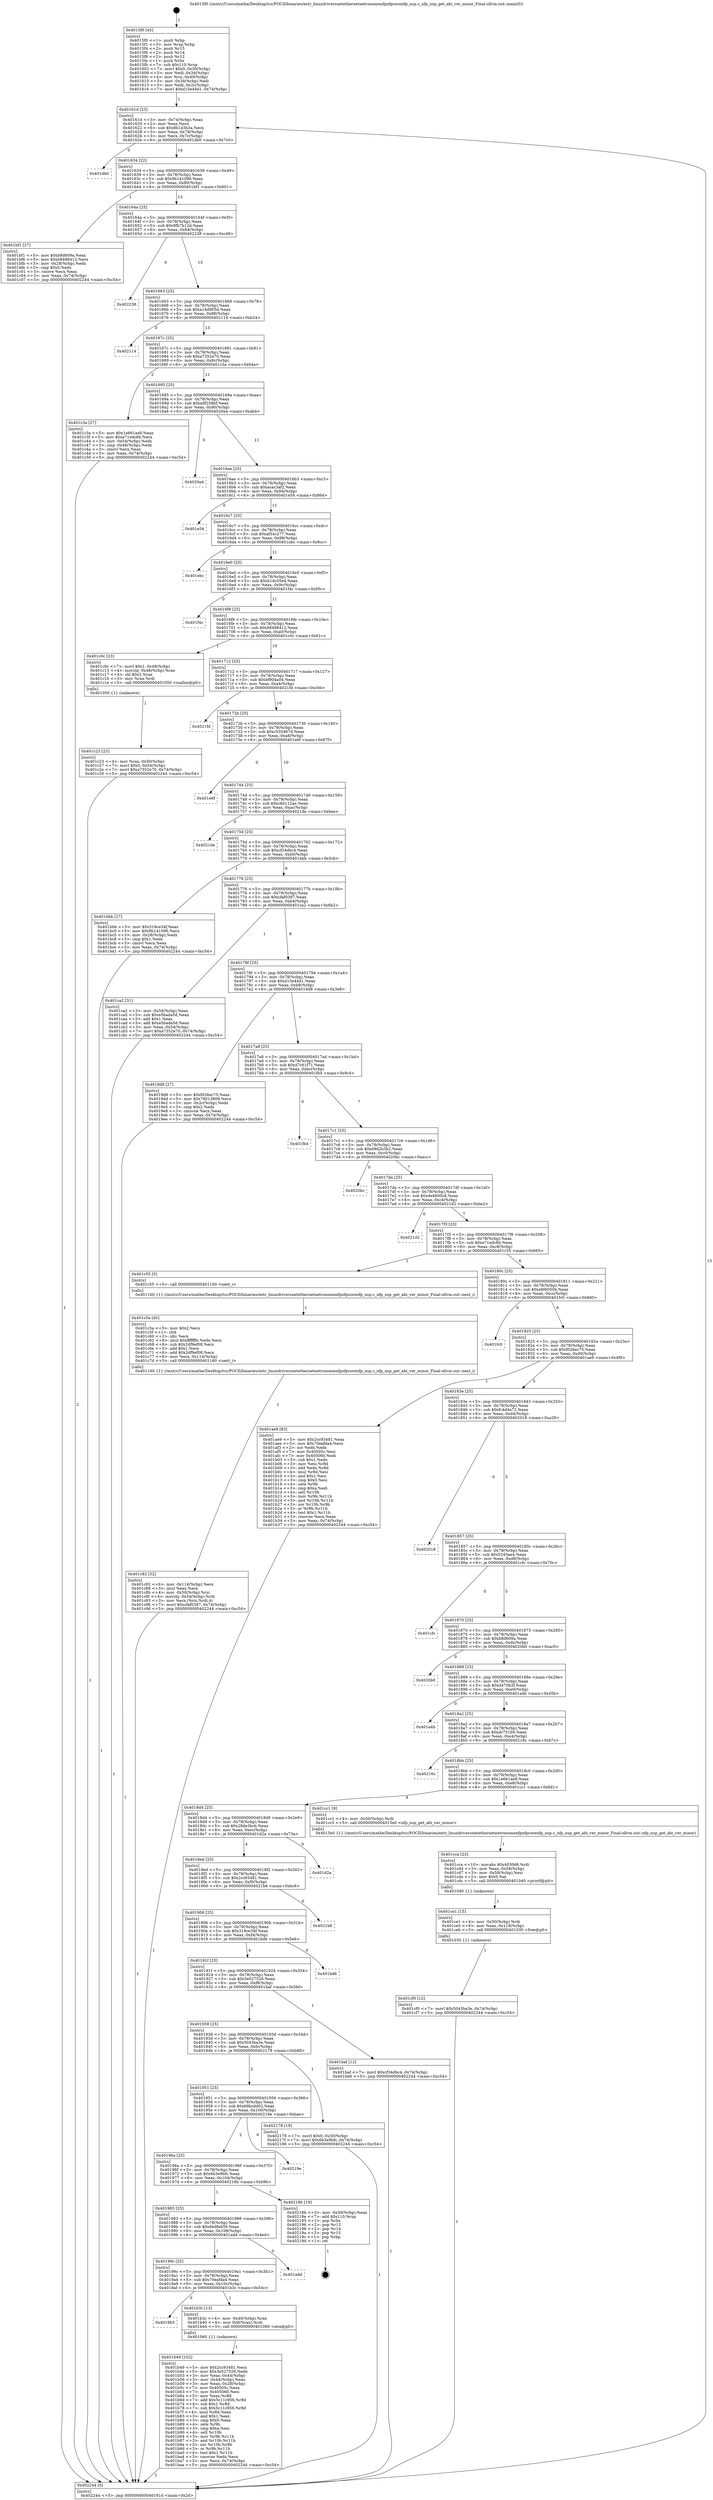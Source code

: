 digraph "0x4015f0" {
  label = "0x4015f0 (/mnt/c/Users/mathe/Desktop/tcc/POCII/binaries/extr_linuxdriversnetethernetnetronomenfpnfpcorenfp_nsp.c_nfp_nsp_get_abi_ver_minor_Final-ollvm.out::main(0))"
  labelloc = "t"
  node[shape=record]

  Entry [label="",width=0.3,height=0.3,shape=circle,fillcolor=black,style=filled]
  "0x40161d" [label="{
     0x40161d [23]\l
     | [instrs]\l
     &nbsp;&nbsp;0x40161d \<+3\>: mov -0x74(%rbp),%eax\l
     &nbsp;&nbsp;0x401620 \<+2\>: mov %eax,%ecx\l
     &nbsp;&nbsp;0x401622 \<+6\>: sub $0x8b1d3b3a,%ecx\l
     &nbsp;&nbsp;0x401628 \<+3\>: mov %eax,-0x78(%rbp)\l
     &nbsp;&nbsp;0x40162b \<+3\>: mov %ecx,-0x7c(%rbp)\l
     &nbsp;&nbsp;0x40162e \<+6\>: je 0000000000401db0 \<main+0x7c0\>\l
  }"]
  "0x401db0" [label="{
     0x401db0\l
  }", style=dashed]
  "0x401634" [label="{
     0x401634 [22]\l
     | [instrs]\l
     &nbsp;&nbsp;0x401634 \<+5\>: jmp 0000000000401639 \<main+0x49\>\l
     &nbsp;&nbsp;0x401639 \<+3\>: mov -0x78(%rbp),%eax\l
     &nbsp;&nbsp;0x40163c \<+5\>: sub $0x9b141096,%eax\l
     &nbsp;&nbsp;0x401641 \<+3\>: mov %eax,-0x80(%rbp)\l
     &nbsp;&nbsp;0x401644 \<+6\>: je 0000000000401bf1 \<main+0x601\>\l
  }"]
  Exit [label="",width=0.3,height=0.3,shape=circle,fillcolor=black,style=filled,peripheries=2]
  "0x401bf1" [label="{
     0x401bf1 [27]\l
     | [instrs]\l
     &nbsp;&nbsp;0x401bf1 \<+5\>: mov $0xb8d609a,%eax\l
     &nbsp;&nbsp;0x401bf6 \<+5\>: mov $0xb8498412,%ecx\l
     &nbsp;&nbsp;0x401bfb \<+3\>: mov -0x28(%rbp),%edx\l
     &nbsp;&nbsp;0x401bfe \<+3\>: cmp $0x0,%edx\l
     &nbsp;&nbsp;0x401c01 \<+3\>: cmove %ecx,%eax\l
     &nbsp;&nbsp;0x401c04 \<+3\>: mov %eax,-0x74(%rbp)\l
     &nbsp;&nbsp;0x401c07 \<+5\>: jmp 0000000000402244 \<main+0xc54\>\l
  }"]
  "0x40164a" [label="{
     0x40164a [25]\l
     | [instrs]\l
     &nbsp;&nbsp;0x40164a \<+5\>: jmp 000000000040164f \<main+0x5f\>\l
     &nbsp;&nbsp;0x40164f \<+3\>: mov -0x78(%rbp),%eax\l
     &nbsp;&nbsp;0x401652 \<+5\>: sub $0x9fb7b12d,%eax\l
     &nbsp;&nbsp;0x401657 \<+6\>: mov %eax,-0x84(%rbp)\l
     &nbsp;&nbsp;0x40165d \<+6\>: je 0000000000402238 \<main+0xc48\>\l
  }"]
  "0x401cf0" [label="{
     0x401cf0 [12]\l
     | [instrs]\l
     &nbsp;&nbsp;0x401cf0 \<+7\>: movl $0x5043ba3e,-0x74(%rbp)\l
     &nbsp;&nbsp;0x401cf7 \<+5\>: jmp 0000000000402244 \<main+0xc54\>\l
  }"]
  "0x402238" [label="{
     0x402238\l
  }", style=dashed]
  "0x401663" [label="{
     0x401663 [25]\l
     | [instrs]\l
     &nbsp;&nbsp;0x401663 \<+5\>: jmp 0000000000401668 \<main+0x78\>\l
     &nbsp;&nbsp;0x401668 \<+3\>: mov -0x78(%rbp),%eax\l
     &nbsp;&nbsp;0x40166b \<+5\>: sub $0xa14d905d,%eax\l
     &nbsp;&nbsp;0x401670 \<+6\>: mov %eax,-0x88(%rbp)\l
     &nbsp;&nbsp;0x401676 \<+6\>: je 0000000000402114 \<main+0xb24\>\l
  }"]
  "0x401ce1" [label="{
     0x401ce1 [15]\l
     | [instrs]\l
     &nbsp;&nbsp;0x401ce1 \<+4\>: mov -0x50(%rbp),%rdi\l
     &nbsp;&nbsp;0x401ce5 \<+6\>: mov %eax,-0x118(%rbp)\l
     &nbsp;&nbsp;0x401ceb \<+5\>: call 0000000000401030 \<free@plt\>\l
     | [calls]\l
     &nbsp;&nbsp;0x401030 \{1\} (unknown)\l
  }"]
  "0x402114" [label="{
     0x402114\l
  }", style=dashed]
  "0x40167c" [label="{
     0x40167c [25]\l
     | [instrs]\l
     &nbsp;&nbsp;0x40167c \<+5\>: jmp 0000000000401681 \<main+0x91\>\l
     &nbsp;&nbsp;0x401681 \<+3\>: mov -0x78(%rbp),%eax\l
     &nbsp;&nbsp;0x401684 \<+5\>: sub $0xa7352e70,%eax\l
     &nbsp;&nbsp;0x401689 \<+6\>: mov %eax,-0x8c(%rbp)\l
     &nbsp;&nbsp;0x40168f \<+6\>: je 0000000000401c3a \<main+0x64a\>\l
  }"]
  "0x401cca" [label="{
     0x401cca [23]\l
     | [instrs]\l
     &nbsp;&nbsp;0x401cca \<+10\>: movabs $0x4030d6,%rdi\l
     &nbsp;&nbsp;0x401cd4 \<+3\>: mov %eax,-0x58(%rbp)\l
     &nbsp;&nbsp;0x401cd7 \<+3\>: mov -0x58(%rbp),%esi\l
     &nbsp;&nbsp;0x401cda \<+2\>: mov $0x0,%al\l
     &nbsp;&nbsp;0x401cdc \<+5\>: call 0000000000401040 \<printf@plt\>\l
     | [calls]\l
     &nbsp;&nbsp;0x401040 \{1\} (unknown)\l
  }"]
  "0x401c3a" [label="{
     0x401c3a [27]\l
     | [instrs]\l
     &nbsp;&nbsp;0x401c3a \<+5\>: mov $0x1e661ae8,%eax\l
     &nbsp;&nbsp;0x401c3f \<+5\>: mov $0xe71edc6b,%ecx\l
     &nbsp;&nbsp;0x401c44 \<+3\>: mov -0x54(%rbp),%edx\l
     &nbsp;&nbsp;0x401c47 \<+3\>: cmp -0x48(%rbp),%edx\l
     &nbsp;&nbsp;0x401c4a \<+3\>: cmovl %ecx,%eax\l
     &nbsp;&nbsp;0x401c4d \<+3\>: mov %eax,-0x74(%rbp)\l
     &nbsp;&nbsp;0x401c50 \<+5\>: jmp 0000000000402244 \<main+0xc54\>\l
  }"]
  "0x401695" [label="{
     0x401695 [25]\l
     | [instrs]\l
     &nbsp;&nbsp;0x401695 \<+5\>: jmp 000000000040169a \<main+0xaa\>\l
     &nbsp;&nbsp;0x40169a \<+3\>: mov -0x78(%rbp),%eax\l
     &nbsp;&nbsp;0x40169d \<+5\>: sub $0xa9f258bf,%eax\l
     &nbsp;&nbsp;0x4016a2 \<+6\>: mov %eax,-0x90(%rbp)\l
     &nbsp;&nbsp;0x4016a8 \<+6\>: je 00000000004020a4 \<main+0xab4\>\l
  }"]
  "0x401c82" [label="{
     0x401c82 [32]\l
     | [instrs]\l
     &nbsp;&nbsp;0x401c82 \<+6\>: mov -0x114(%rbp),%ecx\l
     &nbsp;&nbsp;0x401c88 \<+3\>: imul %eax,%ecx\l
     &nbsp;&nbsp;0x401c8b \<+4\>: mov -0x50(%rbp),%rsi\l
     &nbsp;&nbsp;0x401c8f \<+4\>: movslq -0x54(%rbp),%rdi\l
     &nbsp;&nbsp;0x401c93 \<+3\>: mov %ecx,(%rsi,%rdi,4)\l
     &nbsp;&nbsp;0x401c96 \<+7\>: movl $0xcfaf0397,-0x74(%rbp)\l
     &nbsp;&nbsp;0x401c9d \<+5\>: jmp 0000000000402244 \<main+0xc54\>\l
  }"]
  "0x4020a4" [label="{
     0x4020a4\l
  }", style=dashed]
  "0x4016ae" [label="{
     0x4016ae [25]\l
     | [instrs]\l
     &nbsp;&nbsp;0x4016ae \<+5\>: jmp 00000000004016b3 \<main+0xc3\>\l
     &nbsp;&nbsp;0x4016b3 \<+3\>: mov -0x78(%rbp),%eax\l
     &nbsp;&nbsp;0x4016b6 \<+5\>: sub $0xacac3af2,%eax\l
     &nbsp;&nbsp;0x4016bb \<+6\>: mov %eax,-0x94(%rbp)\l
     &nbsp;&nbsp;0x4016c1 \<+6\>: je 0000000000401e54 \<main+0x864\>\l
  }"]
  "0x401c5a" [label="{
     0x401c5a [40]\l
     | [instrs]\l
     &nbsp;&nbsp;0x401c5a \<+5\>: mov $0x2,%ecx\l
     &nbsp;&nbsp;0x401c5f \<+1\>: cltd\l
     &nbsp;&nbsp;0x401c60 \<+2\>: idiv %ecx\l
     &nbsp;&nbsp;0x401c62 \<+6\>: imul $0xfffffffe,%edx,%ecx\l
     &nbsp;&nbsp;0x401c68 \<+6\>: sub $0x2df9ef08,%ecx\l
     &nbsp;&nbsp;0x401c6e \<+3\>: add $0x1,%ecx\l
     &nbsp;&nbsp;0x401c71 \<+6\>: add $0x2df9ef08,%ecx\l
     &nbsp;&nbsp;0x401c77 \<+6\>: mov %ecx,-0x114(%rbp)\l
     &nbsp;&nbsp;0x401c7d \<+5\>: call 0000000000401160 \<next_i\>\l
     | [calls]\l
     &nbsp;&nbsp;0x401160 \{1\} (/mnt/c/Users/mathe/Desktop/tcc/POCII/binaries/extr_linuxdriversnetethernetnetronomenfpnfpcorenfp_nsp.c_nfp_nsp_get_abi_ver_minor_Final-ollvm.out::next_i)\l
  }"]
  "0x401e54" [label="{
     0x401e54\l
  }", style=dashed]
  "0x4016c7" [label="{
     0x4016c7 [25]\l
     | [instrs]\l
     &nbsp;&nbsp;0x4016c7 \<+5\>: jmp 00000000004016cc \<main+0xdc\>\l
     &nbsp;&nbsp;0x4016cc \<+3\>: mov -0x78(%rbp),%eax\l
     &nbsp;&nbsp;0x4016cf \<+5\>: sub $0xaf34c277,%eax\l
     &nbsp;&nbsp;0x4016d4 \<+6\>: mov %eax,-0x98(%rbp)\l
     &nbsp;&nbsp;0x4016da \<+6\>: je 0000000000401ebc \<main+0x8cc\>\l
  }"]
  "0x401c23" [label="{
     0x401c23 [23]\l
     | [instrs]\l
     &nbsp;&nbsp;0x401c23 \<+4\>: mov %rax,-0x50(%rbp)\l
     &nbsp;&nbsp;0x401c27 \<+7\>: movl $0x0,-0x54(%rbp)\l
     &nbsp;&nbsp;0x401c2e \<+7\>: movl $0xa7352e70,-0x74(%rbp)\l
     &nbsp;&nbsp;0x401c35 \<+5\>: jmp 0000000000402244 \<main+0xc54\>\l
  }"]
  "0x401ebc" [label="{
     0x401ebc\l
  }", style=dashed]
  "0x4016e0" [label="{
     0x4016e0 [25]\l
     | [instrs]\l
     &nbsp;&nbsp;0x4016e0 \<+5\>: jmp 00000000004016e5 \<main+0xf5\>\l
     &nbsp;&nbsp;0x4016e5 \<+3\>: mov -0x78(%rbp),%eax\l
     &nbsp;&nbsp;0x4016e8 \<+5\>: sub $0xb1dc05e4,%eax\l
     &nbsp;&nbsp;0x4016ed \<+6\>: mov %eax,-0x9c(%rbp)\l
     &nbsp;&nbsp;0x4016f3 \<+6\>: je 0000000000401f4c \<main+0x95c\>\l
  }"]
  "0x401b49" [label="{
     0x401b49 [102]\l
     | [instrs]\l
     &nbsp;&nbsp;0x401b49 \<+5\>: mov $0x2cc93481,%ecx\l
     &nbsp;&nbsp;0x401b4e \<+5\>: mov $0x3e527526,%edx\l
     &nbsp;&nbsp;0x401b53 \<+3\>: mov %eax,-0x44(%rbp)\l
     &nbsp;&nbsp;0x401b56 \<+3\>: mov -0x44(%rbp),%eax\l
     &nbsp;&nbsp;0x401b59 \<+3\>: mov %eax,-0x28(%rbp)\l
     &nbsp;&nbsp;0x401b5c \<+7\>: mov 0x40505c,%eax\l
     &nbsp;&nbsp;0x401b63 \<+7\>: mov 0x405060,%esi\l
     &nbsp;&nbsp;0x401b6a \<+3\>: mov %eax,%r8d\l
     &nbsp;&nbsp;0x401b6d \<+7\>: add $0x5c11c956,%r8d\l
     &nbsp;&nbsp;0x401b74 \<+4\>: sub $0x1,%r8d\l
     &nbsp;&nbsp;0x401b78 \<+7\>: sub $0x5c11c956,%r8d\l
     &nbsp;&nbsp;0x401b7f \<+4\>: imul %r8d,%eax\l
     &nbsp;&nbsp;0x401b83 \<+3\>: and $0x1,%eax\l
     &nbsp;&nbsp;0x401b86 \<+3\>: cmp $0x0,%eax\l
     &nbsp;&nbsp;0x401b89 \<+4\>: sete %r9b\l
     &nbsp;&nbsp;0x401b8d \<+3\>: cmp $0xa,%esi\l
     &nbsp;&nbsp;0x401b90 \<+4\>: setl %r10b\l
     &nbsp;&nbsp;0x401b94 \<+3\>: mov %r9b,%r11b\l
     &nbsp;&nbsp;0x401b97 \<+3\>: and %r10b,%r11b\l
     &nbsp;&nbsp;0x401b9a \<+3\>: xor %r10b,%r9b\l
     &nbsp;&nbsp;0x401b9d \<+3\>: or %r9b,%r11b\l
     &nbsp;&nbsp;0x401ba0 \<+4\>: test $0x1,%r11b\l
     &nbsp;&nbsp;0x401ba4 \<+3\>: cmovne %edx,%ecx\l
     &nbsp;&nbsp;0x401ba7 \<+3\>: mov %ecx,-0x74(%rbp)\l
     &nbsp;&nbsp;0x401baa \<+5\>: jmp 0000000000402244 \<main+0xc54\>\l
  }"]
  "0x401f4c" [label="{
     0x401f4c\l
  }", style=dashed]
  "0x4016f9" [label="{
     0x4016f9 [25]\l
     | [instrs]\l
     &nbsp;&nbsp;0x4016f9 \<+5\>: jmp 00000000004016fe \<main+0x10e\>\l
     &nbsp;&nbsp;0x4016fe \<+3\>: mov -0x78(%rbp),%eax\l
     &nbsp;&nbsp;0x401701 \<+5\>: sub $0xb8498412,%eax\l
     &nbsp;&nbsp;0x401706 \<+6\>: mov %eax,-0xa0(%rbp)\l
     &nbsp;&nbsp;0x40170c \<+6\>: je 0000000000401c0c \<main+0x61c\>\l
  }"]
  "0x4019b5" [label="{
     0x4019b5\l
  }", style=dashed]
  "0x401c0c" [label="{
     0x401c0c [23]\l
     | [instrs]\l
     &nbsp;&nbsp;0x401c0c \<+7\>: movl $0x1,-0x48(%rbp)\l
     &nbsp;&nbsp;0x401c13 \<+4\>: movslq -0x48(%rbp),%rax\l
     &nbsp;&nbsp;0x401c17 \<+4\>: shl $0x2,%rax\l
     &nbsp;&nbsp;0x401c1b \<+3\>: mov %rax,%rdi\l
     &nbsp;&nbsp;0x401c1e \<+5\>: call 0000000000401050 \<malloc@plt\>\l
     | [calls]\l
     &nbsp;&nbsp;0x401050 \{1\} (unknown)\l
  }"]
  "0x401712" [label="{
     0x401712 [25]\l
     | [instrs]\l
     &nbsp;&nbsp;0x401712 \<+5\>: jmp 0000000000401717 \<main+0x127\>\l
     &nbsp;&nbsp;0x401717 \<+3\>: mov -0x78(%rbp),%eax\l
     &nbsp;&nbsp;0x40171a \<+5\>: sub $0xbf904a04,%eax\l
     &nbsp;&nbsp;0x40171f \<+6\>: mov %eax,-0xa4(%rbp)\l
     &nbsp;&nbsp;0x401725 \<+6\>: je 00000000004021fd \<main+0xc0d\>\l
  }"]
  "0x401b3c" [label="{
     0x401b3c [13]\l
     | [instrs]\l
     &nbsp;&nbsp;0x401b3c \<+4\>: mov -0x40(%rbp),%rax\l
     &nbsp;&nbsp;0x401b40 \<+4\>: mov 0x8(%rax),%rdi\l
     &nbsp;&nbsp;0x401b44 \<+5\>: call 0000000000401060 \<atoi@plt\>\l
     | [calls]\l
     &nbsp;&nbsp;0x401060 \{1\} (unknown)\l
  }"]
  "0x4021fd" [label="{
     0x4021fd\l
  }", style=dashed]
  "0x40172b" [label="{
     0x40172b [25]\l
     | [instrs]\l
     &nbsp;&nbsp;0x40172b \<+5\>: jmp 0000000000401730 \<main+0x140\>\l
     &nbsp;&nbsp;0x401730 \<+3\>: mov -0x78(%rbp),%eax\l
     &nbsp;&nbsp;0x401733 \<+5\>: sub $0xc535467d,%eax\l
     &nbsp;&nbsp;0x401738 \<+6\>: mov %eax,-0xa8(%rbp)\l
     &nbsp;&nbsp;0x40173e \<+6\>: je 0000000000401e6f \<main+0x87f\>\l
  }"]
  "0x40199c" [label="{
     0x40199c [25]\l
     | [instrs]\l
     &nbsp;&nbsp;0x40199c \<+5\>: jmp 00000000004019a1 \<main+0x3b1\>\l
     &nbsp;&nbsp;0x4019a1 \<+3\>: mov -0x78(%rbp),%eax\l
     &nbsp;&nbsp;0x4019a4 \<+5\>: sub $0x70eafda4,%eax\l
     &nbsp;&nbsp;0x4019a9 \<+6\>: mov %eax,-0x10c(%rbp)\l
     &nbsp;&nbsp;0x4019af \<+6\>: je 0000000000401b3c \<main+0x54c\>\l
  }"]
  "0x401e6f" [label="{
     0x401e6f\l
  }", style=dashed]
  "0x401744" [label="{
     0x401744 [25]\l
     | [instrs]\l
     &nbsp;&nbsp;0x401744 \<+5\>: jmp 0000000000401749 \<main+0x159\>\l
     &nbsp;&nbsp;0x401749 \<+3\>: mov -0x78(%rbp),%eax\l
     &nbsp;&nbsp;0x40174c \<+5\>: sub $0xc8d112ae,%eax\l
     &nbsp;&nbsp;0x401751 \<+6\>: mov %eax,-0xac(%rbp)\l
     &nbsp;&nbsp;0x401757 \<+6\>: je 00000000004021de \<main+0xbee\>\l
  }"]
  "0x401add" [label="{
     0x401add\l
  }", style=dashed]
  "0x4021de" [label="{
     0x4021de\l
  }", style=dashed]
  "0x40175d" [label="{
     0x40175d [25]\l
     | [instrs]\l
     &nbsp;&nbsp;0x40175d \<+5\>: jmp 0000000000401762 \<main+0x172\>\l
     &nbsp;&nbsp;0x401762 \<+3\>: mov -0x78(%rbp),%eax\l
     &nbsp;&nbsp;0x401765 \<+5\>: sub $0xcf34dbc4,%eax\l
     &nbsp;&nbsp;0x40176a \<+6\>: mov %eax,-0xb0(%rbp)\l
     &nbsp;&nbsp;0x401770 \<+6\>: je 0000000000401bbb \<main+0x5cb\>\l
  }"]
  "0x401983" [label="{
     0x401983 [25]\l
     | [instrs]\l
     &nbsp;&nbsp;0x401983 \<+5\>: jmp 0000000000401988 \<main+0x398\>\l
     &nbsp;&nbsp;0x401988 \<+3\>: mov -0x78(%rbp),%eax\l
     &nbsp;&nbsp;0x40198b \<+5\>: sub $0x6bdfa939,%eax\l
     &nbsp;&nbsp;0x401990 \<+6\>: mov %eax,-0x108(%rbp)\l
     &nbsp;&nbsp;0x401996 \<+6\>: je 0000000000401add \<main+0x4ed\>\l
  }"]
  "0x401bbb" [label="{
     0x401bbb [27]\l
     | [instrs]\l
     &nbsp;&nbsp;0x401bbb \<+5\>: mov $0x318ce34f,%eax\l
     &nbsp;&nbsp;0x401bc0 \<+5\>: mov $0x9b141096,%ecx\l
     &nbsp;&nbsp;0x401bc5 \<+3\>: mov -0x28(%rbp),%edx\l
     &nbsp;&nbsp;0x401bc8 \<+3\>: cmp $0x1,%edx\l
     &nbsp;&nbsp;0x401bcb \<+3\>: cmovl %ecx,%eax\l
     &nbsp;&nbsp;0x401bce \<+3\>: mov %eax,-0x74(%rbp)\l
     &nbsp;&nbsp;0x401bd1 \<+5\>: jmp 0000000000402244 \<main+0xc54\>\l
  }"]
  "0x401776" [label="{
     0x401776 [25]\l
     | [instrs]\l
     &nbsp;&nbsp;0x401776 \<+5\>: jmp 000000000040177b \<main+0x18b\>\l
     &nbsp;&nbsp;0x40177b \<+3\>: mov -0x78(%rbp),%eax\l
     &nbsp;&nbsp;0x40177e \<+5\>: sub $0xcfaf0397,%eax\l
     &nbsp;&nbsp;0x401783 \<+6\>: mov %eax,-0xb4(%rbp)\l
     &nbsp;&nbsp;0x401789 \<+6\>: je 0000000000401ca2 \<main+0x6b2\>\l
  }"]
  "0x40218b" [label="{
     0x40218b [19]\l
     | [instrs]\l
     &nbsp;&nbsp;0x40218b \<+3\>: mov -0x30(%rbp),%eax\l
     &nbsp;&nbsp;0x40218e \<+7\>: add $0x110,%rsp\l
     &nbsp;&nbsp;0x402195 \<+1\>: pop %rbx\l
     &nbsp;&nbsp;0x402196 \<+2\>: pop %r12\l
     &nbsp;&nbsp;0x402198 \<+2\>: pop %r14\l
     &nbsp;&nbsp;0x40219a \<+2\>: pop %r15\l
     &nbsp;&nbsp;0x40219c \<+1\>: pop %rbp\l
     &nbsp;&nbsp;0x40219d \<+1\>: ret\l
  }"]
  "0x401ca2" [label="{
     0x401ca2 [31]\l
     | [instrs]\l
     &nbsp;&nbsp;0x401ca2 \<+3\>: mov -0x54(%rbp),%eax\l
     &nbsp;&nbsp;0x401ca5 \<+5\>: sub $0xe5bada5d,%eax\l
     &nbsp;&nbsp;0x401caa \<+3\>: add $0x1,%eax\l
     &nbsp;&nbsp;0x401cad \<+5\>: add $0xe5bada5d,%eax\l
     &nbsp;&nbsp;0x401cb2 \<+3\>: mov %eax,-0x54(%rbp)\l
     &nbsp;&nbsp;0x401cb5 \<+7\>: movl $0xa7352e70,-0x74(%rbp)\l
     &nbsp;&nbsp;0x401cbc \<+5\>: jmp 0000000000402244 \<main+0xc54\>\l
  }"]
  "0x40178f" [label="{
     0x40178f [25]\l
     | [instrs]\l
     &nbsp;&nbsp;0x40178f \<+5\>: jmp 0000000000401794 \<main+0x1a4\>\l
     &nbsp;&nbsp;0x401794 \<+3\>: mov -0x78(%rbp),%eax\l
     &nbsp;&nbsp;0x401797 \<+5\>: sub $0xd15e44d1,%eax\l
     &nbsp;&nbsp;0x40179c \<+6\>: mov %eax,-0xb8(%rbp)\l
     &nbsp;&nbsp;0x4017a2 \<+6\>: je 00000000004019d8 \<main+0x3e8\>\l
  }"]
  "0x40196a" [label="{
     0x40196a [25]\l
     | [instrs]\l
     &nbsp;&nbsp;0x40196a \<+5\>: jmp 000000000040196f \<main+0x37f\>\l
     &nbsp;&nbsp;0x40196f \<+3\>: mov -0x78(%rbp),%eax\l
     &nbsp;&nbsp;0x401972 \<+5\>: sub $0x6b3e9bfc,%eax\l
     &nbsp;&nbsp;0x401977 \<+6\>: mov %eax,-0x104(%rbp)\l
     &nbsp;&nbsp;0x40197d \<+6\>: je 000000000040218b \<main+0xb9b\>\l
  }"]
  "0x4019d8" [label="{
     0x4019d8 [27]\l
     | [instrs]\l
     &nbsp;&nbsp;0x4019d8 \<+5\>: mov $0xf026ec75,%eax\l
     &nbsp;&nbsp;0x4019dd \<+5\>: mov $0x78013809,%ecx\l
     &nbsp;&nbsp;0x4019e2 \<+3\>: mov -0x2c(%rbp),%edx\l
     &nbsp;&nbsp;0x4019e5 \<+3\>: cmp $0x2,%edx\l
     &nbsp;&nbsp;0x4019e8 \<+3\>: cmovne %ecx,%eax\l
     &nbsp;&nbsp;0x4019eb \<+3\>: mov %eax,-0x74(%rbp)\l
     &nbsp;&nbsp;0x4019ee \<+5\>: jmp 0000000000402244 \<main+0xc54\>\l
  }"]
  "0x4017a8" [label="{
     0x4017a8 [25]\l
     | [instrs]\l
     &nbsp;&nbsp;0x4017a8 \<+5\>: jmp 00000000004017ad \<main+0x1bd\>\l
     &nbsp;&nbsp;0x4017ad \<+3\>: mov -0x78(%rbp),%eax\l
     &nbsp;&nbsp;0x4017b0 \<+5\>: sub $0xd7c61f71,%eax\l
     &nbsp;&nbsp;0x4017b5 \<+6\>: mov %eax,-0xbc(%rbp)\l
     &nbsp;&nbsp;0x4017bb \<+6\>: je 0000000000401fb4 \<main+0x9c4\>\l
  }"]
  "0x402244" [label="{
     0x402244 [5]\l
     | [instrs]\l
     &nbsp;&nbsp;0x402244 \<+5\>: jmp 000000000040161d \<main+0x2d\>\l
  }"]
  "0x4015f0" [label="{
     0x4015f0 [45]\l
     | [instrs]\l
     &nbsp;&nbsp;0x4015f0 \<+1\>: push %rbp\l
     &nbsp;&nbsp;0x4015f1 \<+3\>: mov %rsp,%rbp\l
     &nbsp;&nbsp;0x4015f4 \<+2\>: push %r15\l
     &nbsp;&nbsp;0x4015f6 \<+2\>: push %r14\l
     &nbsp;&nbsp;0x4015f8 \<+2\>: push %r12\l
     &nbsp;&nbsp;0x4015fa \<+1\>: push %rbx\l
     &nbsp;&nbsp;0x4015fb \<+7\>: sub $0x110,%rsp\l
     &nbsp;&nbsp;0x401602 \<+7\>: movl $0x0,-0x30(%rbp)\l
     &nbsp;&nbsp;0x401609 \<+3\>: mov %edi,-0x34(%rbp)\l
     &nbsp;&nbsp;0x40160c \<+4\>: mov %rsi,-0x40(%rbp)\l
     &nbsp;&nbsp;0x401610 \<+3\>: mov -0x34(%rbp),%edi\l
     &nbsp;&nbsp;0x401613 \<+3\>: mov %edi,-0x2c(%rbp)\l
     &nbsp;&nbsp;0x401616 \<+7\>: movl $0xd15e44d1,-0x74(%rbp)\l
  }"]
  "0x40219e" [label="{
     0x40219e\l
  }", style=dashed]
  "0x401fb4" [label="{
     0x401fb4\l
  }", style=dashed]
  "0x4017c1" [label="{
     0x4017c1 [25]\l
     | [instrs]\l
     &nbsp;&nbsp;0x4017c1 \<+5\>: jmp 00000000004017c6 \<main+0x1d6\>\l
     &nbsp;&nbsp;0x4017c6 \<+3\>: mov -0x78(%rbp),%eax\l
     &nbsp;&nbsp;0x4017c9 \<+5\>: sub $0xd9d2b3b2,%eax\l
     &nbsp;&nbsp;0x4017ce \<+6\>: mov %eax,-0xc0(%rbp)\l
     &nbsp;&nbsp;0x4017d4 \<+6\>: je 00000000004020bc \<main+0xacc\>\l
  }"]
  "0x401951" [label="{
     0x401951 [25]\l
     | [instrs]\l
     &nbsp;&nbsp;0x401951 \<+5\>: jmp 0000000000401956 \<main+0x366\>\l
     &nbsp;&nbsp;0x401956 \<+3\>: mov -0x78(%rbp),%eax\l
     &nbsp;&nbsp;0x401959 \<+5\>: sub $0x69bcdd02,%eax\l
     &nbsp;&nbsp;0x40195e \<+6\>: mov %eax,-0x100(%rbp)\l
     &nbsp;&nbsp;0x401964 \<+6\>: je 000000000040219e \<main+0xbae\>\l
  }"]
  "0x4020bc" [label="{
     0x4020bc\l
  }", style=dashed]
  "0x4017da" [label="{
     0x4017da [25]\l
     | [instrs]\l
     &nbsp;&nbsp;0x4017da \<+5\>: jmp 00000000004017df \<main+0x1ef\>\l
     &nbsp;&nbsp;0x4017df \<+3\>: mov -0x78(%rbp),%eax\l
     &nbsp;&nbsp;0x4017e2 \<+5\>: sub $0xde4600c8,%eax\l
     &nbsp;&nbsp;0x4017e7 \<+6\>: mov %eax,-0xc4(%rbp)\l
     &nbsp;&nbsp;0x4017ed \<+6\>: je 00000000004021d2 \<main+0xbe2\>\l
  }"]
  "0x402178" [label="{
     0x402178 [19]\l
     | [instrs]\l
     &nbsp;&nbsp;0x402178 \<+7\>: movl $0x0,-0x30(%rbp)\l
     &nbsp;&nbsp;0x40217f \<+7\>: movl $0x6b3e9bfc,-0x74(%rbp)\l
     &nbsp;&nbsp;0x402186 \<+5\>: jmp 0000000000402244 \<main+0xc54\>\l
  }"]
  "0x4021d2" [label="{
     0x4021d2\l
  }", style=dashed]
  "0x4017f3" [label="{
     0x4017f3 [25]\l
     | [instrs]\l
     &nbsp;&nbsp;0x4017f3 \<+5\>: jmp 00000000004017f8 \<main+0x208\>\l
     &nbsp;&nbsp;0x4017f8 \<+3\>: mov -0x78(%rbp),%eax\l
     &nbsp;&nbsp;0x4017fb \<+5\>: sub $0xe71edc6b,%eax\l
     &nbsp;&nbsp;0x401800 \<+6\>: mov %eax,-0xc8(%rbp)\l
     &nbsp;&nbsp;0x401806 \<+6\>: je 0000000000401c55 \<main+0x665\>\l
  }"]
  "0x401938" [label="{
     0x401938 [25]\l
     | [instrs]\l
     &nbsp;&nbsp;0x401938 \<+5\>: jmp 000000000040193d \<main+0x34d\>\l
     &nbsp;&nbsp;0x40193d \<+3\>: mov -0x78(%rbp),%eax\l
     &nbsp;&nbsp;0x401940 \<+5\>: sub $0x5043ba3e,%eax\l
     &nbsp;&nbsp;0x401945 \<+6\>: mov %eax,-0xfc(%rbp)\l
     &nbsp;&nbsp;0x40194b \<+6\>: je 0000000000402178 \<main+0xb88\>\l
  }"]
  "0x401c55" [label="{
     0x401c55 [5]\l
     | [instrs]\l
     &nbsp;&nbsp;0x401c55 \<+5\>: call 0000000000401160 \<next_i\>\l
     | [calls]\l
     &nbsp;&nbsp;0x401160 \{1\} (/mnt/c/Users/mathe/Desktop/tcc/POCII/binaries/extr_linuxdriversnetethernetnetronomenfpnfpcorenfp_nsp.c_nfp_nsp_get_abi_ver_minor_Final-ollvm.out::next_i)\l
  }"]
  "0x40180c" [label="{
     0x40180c [25]\l
     | [instrs]\l
     &nbsp;&nbsp;0x40180c \<+5\>: jmp 0000000000401811 \<main+0x221\>\l
     &nbsp;&nbsp;0x401811 \<+3\>: mov -0x78(%rbp),%eax\l
     &nbsp;&nbsp;0x401814 \<+5\>: sub $0xefd6050b,%eax\l
     &nbsp;&nbsp;0x401819 \<+6\>: mov %eax,-0xcc(%rbp)\l
     &nbsp;&nbsp;0x40181f \<+6\>: je 0000000000401fc0 \<main+0x9d0\>\l
  }"]
  "0x401baf" [label="{
     0x401baf [12]\l
     | [instrs]\l
     &nbsp;&nbsp;0x401baf \<+7\>: movl $0xcf34dbc4,-0x74(%rbp)\l
     &nbsp;&nbsp;0x401bb6 \<+5\>: jmp 0000000000402244 \<main+0xc54\>\l
  }"]
  "0x401fc0" [label="{
     0x401fc0\l
  }", style=dashed]
  "0x401825" [label="{
     0x401825 [25]\l
     | [instrs]\l
     &nbsp;&nbsp;0x401825 \<+5\>: jmp 000000000040182a \<main+0x23a\>\l
     &nbsp;&nbsp;0x40182a \<+3\>: mov -0x78(%rbp),%eax\l
     &nbsp;&nbsp;0x40182d \<+5\>: sub $0xf026ec75,%eax\l
     &nbsp;&nbsp;0x401832 \<+6\>: mov %eax,-0xd0(%rbp)\l
     &nbsp;&nbsp;0x401838 \<+6\>: je 0000000000401ae9 \<main+0x4f9\>\l
  }"]
  "0x40191f" [label="{
     0x40191f [25]\l
     | [instrs]\l
     &nbsp;&nbsp;0x40191f \<+5\>: jmp 0000000000401924 \<main+0x334\>\l
     &nbsp;&nbsp;0x401924 \<+3\>: mov -0x78(%rbp),%eax\l
     &nbsp;&nbsp;0x401927 \<+5\>: sub $0x3e527526,%eax\l
     &nbsp;&nbsp;0x40192c \<+6\>: mov %eax,-0xf8(%rbp)\l
     &nbsp;&nbsp;0x401932 \<+6\>: je 0000000000401baf \<main+0x5bf\>\l
  }"]
  "0x401ae9" [label="{
     0x401ae9 [83]\l
     | [instrs]\l
     &nbsp;&nbsp;0x401ae9 \<+5\>: mov $0x2cc93481,%eax\l
     &nbsp;&nbsp;0x401aee \<+5\>: mov $0x70eafda4,%ecx\l
     &nbsp;&nbsp;0x401af3 \<+2\>: xor %edx,%edx\l
     &nbsp;&nbsp;0x401af5 \<+7\>: mov 0x40505c,%esi\l
     &nbsp;&nbsp;0x401afc \<+7\>: mov 0x405060,%edi\l
     &nbsp;&nbsp;0x401b03 \<+3\>: sub $0x1,%edx\l
     &nbsp;&nbsp;0x401b06 \<+3\>: mov %esi,%r8d\l
     &nbsp;&nbsp;0x401b09 \<+3\>: add %edx,%r8d\l
     &nbsp;&nbsp;0x401b0c \<+4\>: imul %r8d,%esi\l
     &nbsp;&nbsp;0x401b10 \<+3\>: and $0x1,%esi\l
     &nbsp;&nbsp;0x401b13 \<+3\>: cmp $0x0,%esi\l
     &nbsp;&nbsp;0x401b16 \<+4\>: sete %r9b\l
     &nbsp;&nbsp;0x401b1a \<+3\>: cmp $0xa,%edi\l
     &nbsp;&nbsp;0x401b1d \<+4\>: setl %r10b\l
     &nbsp;&nbsp;0x401b21 \<+3\>: mov %r9b,%r11b\l
     &nbsp;&nbsp;0x401b24 \<+3\>: and %r10b,%r11b\l
     &nbsp;&nbsp;0x401b27 \<+3\>: xor %r10b,%r9b\l
     &nbsp;&nbsp;0x401b2a \<+3\>: or %r9b,%r11b\l
     &nbsp;&nbsp;0x401b2d \<+4\>: test $0x1,%r11b\l
     &nbsp;&nbsp;0x401b31 \<+3\>: cmovne %ecx,%eax\l
     &nbsp;&nbsp;0x401b34 \<+3\>: mov %eax,-0x74(%rbp)\l
     &nbsp;&nbsp;0x401b37 \<+5\>: jmp 0000000000402244 \<main+0xc54\>\l
  }"]
  "0x40183e" [label="{
     0x40183e [25]\l
     | [instrs]\l
     &nbsp;&nbsp;0x40183e \<+5\>: jmp 0000000000401843 \<main+0x253\>\l
     &nbsp;&nbsp;0x401843 \<+3\>: mov -0x78(%rbp),%eax\l
     &nbsp;&nbsp;0x401846 \<+5\>: sub $0xfc4d4a72,%eax\l
     &nbsp;&nbsp;0x40184b \<+6\>: mov %eax,-0xd4(%rbp)\l
     &nbsp;&nbsp;0x401851 \<+6\>: je 0000000000402018 \<main+0xa28\>\l
  }"]
  "0x401bd6" [label="{
     0x401bd6\l
  }", style=dashed]
  "0x402018" [label="{
     0x402018\l
  }", style=dashed]
  "0x401857" [label="{
     0x401857 [25]\l
     | [instrs]\l
     &nbsp;&nbsp;0x401857 \<+5\>: jmp 000000000040185c \<main+0x26c\>\l
     &nbsp;&nbsp;0x40185c \<+3\>: mov -0x78(%rbp),%eax\l
     &nbsp;&nbsp;0x40185f \<+5\>: sub $0x5245ae4,%eax\l
     &nbsp;&nbsp;0x401864 \<+6\>: mov %eax,-0xd8(%rbp)\l
     &nbsp;&nbsp;0x40186a \<+6\>: je 0000000000401cfc \<main+0x70c\>\l
  }"]
  "0x401906" [label="{
     0x401906 [25]\l
     | [instrs]\l
     &nbsp;&nbsp;0x401906 \<+5\>: jmp 000000000040190b \<main+0x31b\>\l
     &nbsp;&nbsp;0x40190b \<+3\>: mov -0x78(%rbp),%eax\l
     &nbsp;&nbsp;0x40190e \<+5\>: sub $0x318ce34f,%eax\l
     &nbsp;&nbsp;0x401913 \<+6\>: mov %eax,-0xf4(%rbp)\l
     &nbsp;&nbsp;0x401919 \<+6\>: je 0000000000401bd6 \<main+0x5e6\>\l
  }"]
  "0x401cfc" [label="{
     0x401cfc\l
  }", style=dashed]
  "0x401870" [label="{
     0x401870 [25]\l
     | [instrs]\l
     &nbsp;&nbsp;0x401870 \<+5\>: jmp 0000000000401875 \<main+0x285\>\l
     &nbsp;&nbsp;0x401875 \<+3\>: mov -0x78(%rbp),%eax\l
     &nbsp;&nbsp;0x401878 \<+5\>: sub $0xb8d609a,%eax\l
     &nbsp;&nbsp;0x40187d \<+6\>: mov %eax,-0xdc(%rbp)\l
     &nbsp;&nbsp;0x401883 \<+6\>: je 00000000004020b0 \<main+0xac0\>\l
  }"]
  "0x4021b6" [label="{
     0x4021b6\l
  }", style=dashed]
  "0x4020b0" [label="{
     0x4020b0\l
  }", style=dashed]
  "0x401889" [label="{
     0x401889 [25]\l
     | [instrs]\l
     &nbsp;&nbsp;0x401889 \<+5\>: jmp 000000000040188e \<main+0x29e\>\l
     &nbsp;&nbsp;0x40188e \<+3\>: mov -0x78(%rbp),%eax\l
     &nbsp;&nbsp;0x401891 \<+5\>: sub $0xd470b3f,%eax\l
     &nbsp;&nbsp;0x401896 \<+6\>: mov %eax,-0xe0(%rbp)\l
     &nbsp;&nbsp;0x40189c \<+6\>: je 0000000000401a4b \<main+0x45b\>\l
  }"]
  "0x4018ed" [label="{
     0x4018ed [25]\l
     | [instrs]\l
     &nbsp;&nbsp;0x4018ed \<+5\>: jmp 00000000004018f2 \<main+0x302\>\l
     &nbsp;&nbsp;0x4018f2 \<+3\>: mov -0x78(%rbp),%eax\l
     &nbsp;&nbsp;0x4018f5 \<+5\>: sub $0x2cc93481,%eax\l
     &nbsp;&nbsp;0x4018fa \<+6\>: mov %eax,-0xf0(%rbp)\l
     &nbsp;&nbsp;0x401900 \<+6\>: je 00000000004021b6 \<main+0xbc6\>\l
  }"]
  "0x401a4b" [label="{
     0x401a4b\l
  }", style=dashed]
  "0x4018a2" [label="{
     0x4018a2 [25]\l
     | [instrs]\l
     &nbsp;&nbsp;0x4018a2 \<+5\>: jmp 00000000004018a7 \<main+0x2b7\>\l
     &nbsp;&nbsp;0x4018a7 \<+3\>: mov -0x78(%rbp),%eax\l
     &nbsp;&nbsp;0x4018aa \<+5\>: sub $0xdc75166,%eax\l
     &nbsp;&nbsp;0x4018af \<+6\>: mov %eax,-0xe4(%rbp)\l
     &nbsp;&nbsp;0x4018b5 \<+6\>: je 000000000040216c \<main+0xb7c\>\l
  }"]
  "0x401d2a" [label="{
     0x401d2a\l
  }", style=dashed]
  "0x40216c" [label="{
     0x40216c\l
  }", style=dashed]
  "0x4018bb" [label="{
     0x4018bb [25]\l
     | [instrs]\l
     &nbsp;&nbsp;0x4018bb \<+5\>: jmp 00000000004018c0 \<main+0x2d0\>\l
     &nbsp;&nbsp;0x4018c0 \<+3\>: mov -0x78(%rbp),%eax\l
     &nbsp;&nbsp;0x4018c3 \<+5\>: sub $0x1e661ae8,%eax\l
     &nbsp;&nbsp;0x4018c8 \<+6\>: mov %eax,-0xe8(%rbp)\l
     &nbsp;&nbsp;0x4018ce \<+6\>: je 0000000000401cc1 \<main+0x6d1\>\l
  }"]
  "0x4018d4" [label="{
     0x4018d4 [25]\l
     | [instrs]\l
     &nbsp;&nbsp;0x4018d4 \<+5\>: jmp 00000000004018d9 \<main+0x2e9\>\l
     &nbsp;&nbsp;0x4018d9 \<+3\>: mov -0x78(%rbp),%eax\l
     &nbsp;&nbsp;0x4018dc \<+5\>: sub $0x28de3bcb,%eax\l
     &nbsp;&nbsp;0x4018e1 \<+6\>: mov %eax,-0xec(%rbp)\l
     &nbsp;&nbsp;0x4018e7 \<+6\>: je 0000000000401d2a \<main+0x73a\>\l
  }"]
  "0x401cc1" [label="{
     0x401cc1 [9]\l
     | [instrs]\l
     &nbsp;&nbsp;0x401cc1 \<+4\>: mov -0x50(%rbp),%rdi\l
     &nbsp;&nbsp;0x401cc5 \<+5\>: call 00000000004015e0 \<nfp_nsp_get_abi_ver_minor\>\l
     | [calls]\l
     &nbsp;&nbsp;0x4015e0 \{1\} (/mnt/c/Users/mathe/Desktop/tcc/POCII/binaries/extr_linuxdriversnetethernetnetronomenfpnfpcorenfp_nsp.c_nfp_nsp_get_abi_ver_minor_Final-ollvm.out::nfp_nsp_get_abi_ver_minor)\l
  }"]
  Entry -> "0x4015f0" [label=" 1"]
  "0x40161d" -> "0x401db0" [label=" 0"]
  "0x40161d" -> "0x401634" [label=" 14"]
  "0x40218b" -> Exit [label=" 1"]
  "0x401634" -> "0x401bf1" [label=" 1"]
  "0x401634" -> "0x40164a" [label=" 13"]
  "0x402178" -> "0x402244" [label=" 1"]
  "0x40164a" -> "0x402238" [label=" 0"]
  "0x40164a" -> "0x401663" [label=" 13"]
  "0x401cf0" -> "0x402244" [label=" 1"]
  "0x401663" -> "0x402114" [label=" 0"]
  "0x401663" -> "0x40167c" [label=" 13"]
  "0x401ce1" -> "0x401cf0" [label=" 1"]
  "0x40167c" -> "0x401c3a" [label=" 2"]
  "0x40167c" -> "0x401695" [label=" 11"]
  "0x401cca" -> "0x401ce1" [label=" 1"]
  "0x401695" -> "0x4020a4" [label=" 0"]
  "0x401695" -> "0x4016ae" [label=" 11"]
  "0x401cc1" -> "0x401cca" [label=" 1"]
  "0x4016ae" -> "0x401e54" [label=" 0"]
  "0x4016ae" -> "0x4016c7" [label=" 11"]
  "0x401ca2" -> "0x402244" [label=" 1"]
  "0x4016c7" -> "0x401ebc" [label=" 0"]
  "0x4016c7" -> "0x4016e0" [label=" 11"]
  "0x401c82" -> "0x402244" [label=" 1"]
  "0x4016e0" -> "0x401f4c" [label=" 0"]
  "0x4016e0" -> "0x4016f9" [label=" 11"]
  "0x401c5a" -> "0x401c82" [label=" 1"]
  "0x4016f9" -> "0x401c0c" [label=" 1"]
  "0x4016f9" -> "0x401712" [label=" 10"]
  "0x401c55" -> "0x401c5a" [label=" 1"]
  "0x401712" -> "0x4021fd" [label=" 0"]
  "0x401712" -> "0x40172b" [label=" 10"]
  "0x401c3a" -> "0x402244" [label=" 2"]
  "0x40172b" -> "0x401e6f" [label=" 0"]
  "0x40172b" -> "0x401744" [label=" 10"]
  "0x401c0c" -> "0x401c23" [label=" 1"]
  "0x401744" -> "0x4021de" [label=" 0"]
  "0x401744" -> "0x40175d" [label=" 10"]
  "0x401bf1" -> "0x402244" [label=" 1"]
  "0x40175d" -> "0x401bbb" [label=" 1"]
  "0x40175d" -> "0x401776" [label=" 9"]
  "0x401baf" -> "0x402244" [label=" 1"]
  "0x401776" -> "0x401ca2" [label=" 1"]
  "0x401776" -> "0x40178f" [label=" 8"]
  "0x401b49" -> "0x402244" [label=" 1"]
  "0x40178f" -> "0x4019d8" [label=" 1"]
  "0x40178f" -> "0x4017a8" [label=" 7"]
  "0x4019d8" -> "0x402244" [label=" 1"]
  "0x4015f0" -> "0x40161d" [label=" 1"]
  "0x402244" -> "0x40161d" [label=" 13"]
  "0x40199c" -> "0x4019b5" [label=" 0"]
  "0x4017a8" -> "0x401fb4" [label=" 0"]
  "0x4017a8" -> "0x4017c1" [label=" 7"]
  "0x40199c" -> "0x401b3c" [label=" 1"]
  "0x4017c1" -> "0x4020bc" [label=" 0"]
  "0x4017c1" -> "0x4017da" [label=" 7"]
  "0x401983" -> "0x40199c" [label=" 1"]
  "0x4017da" -> "0x4021d2" [label=" 0"]
  "0x4017da" -> "0x4017f3" [label=" 7"]
  "0x401983" -> "0x401add" [label=" 0"]
  "0x4017f3" -> "0x401c55" [label=" 1"]
  "0x4017f3" -> "0x40180c" [label=" 6"]
  "0x40196a" -> "0x401983" [label=" 1"]
  "0x40180c" -> "0x401fc0" [label=" 0"]
  "0x40180c" -> "0x401825" [label=" 6"]
  "0x40196a" -> "0x40218b" [label=" 1"]
  "0x401825" -> "0x401ae9" [label=" 1"]
  "0x401825" -> "0x40183e" [label=" 5"]
  "0x401ae9" -> "0x402244" [label=" 1"]
  "0x401951" -> "0x40196a" [label=" 2"]
  "0x40183e" -> "0x402018" [label=" 0"]
  "0x40183e" -> "0x401857" [label=" 5"]
  "0x401951" -> "0x40219e" [label=" 0"]
  "0x401857" -> "0x401cfc" [label=" 0"]
  "0x401857" -> "0x401870" [label=" 5"]
  "0x401938" -> "0x401951" [label=" 2"]
  "0x401870" -> "0x4020b0" [label=" 0"]
  "0x401870" -> "0x401889" [label=" 5"]
  "0x401938" -> "0x402178" [label=" 1"]
  "0x401889" -> "0x401a4b" [label=" 0"]
  "0x401889" -> "0x4018a2" [label=" 5"]
  "0x40191f" -> "0x401938" [label=" 3"]
  "0x4018a2" -> "0x40216c" [label=" 0"]
  "0x4018a2" -> "0x4018bb" [label=" 5"]
  "0x40191f" -> "0x401baf" [label=" 1"]
  "0x4018bb" -> "0x401cc1" [label=" 1"]
  "0x4018bb" -> "0x4018d4" [label=" 4"]
  "0x401b3c" -> "0x401b49" [label=" 1"]
  "0x4018d4" -> "0x401d2a" [label=" 0"]
  "0x4018d4" -> "0x4018ed" [label=" 4"]
  "0x401bbb" -> "0x402244" [label=" 1"]
  "0x4018ed" -> "0x4021b6" [label=" 0"]
  "0x4018ed" -> "0x401906" [label=" 4"]
  "0x401c23" -> "0x402244" [label=" 1"]
  "0x401906" -> "0x401bd6" [label=" 0"]
  "0x401906" -> "0x40191f" [label=" 4"]
}
